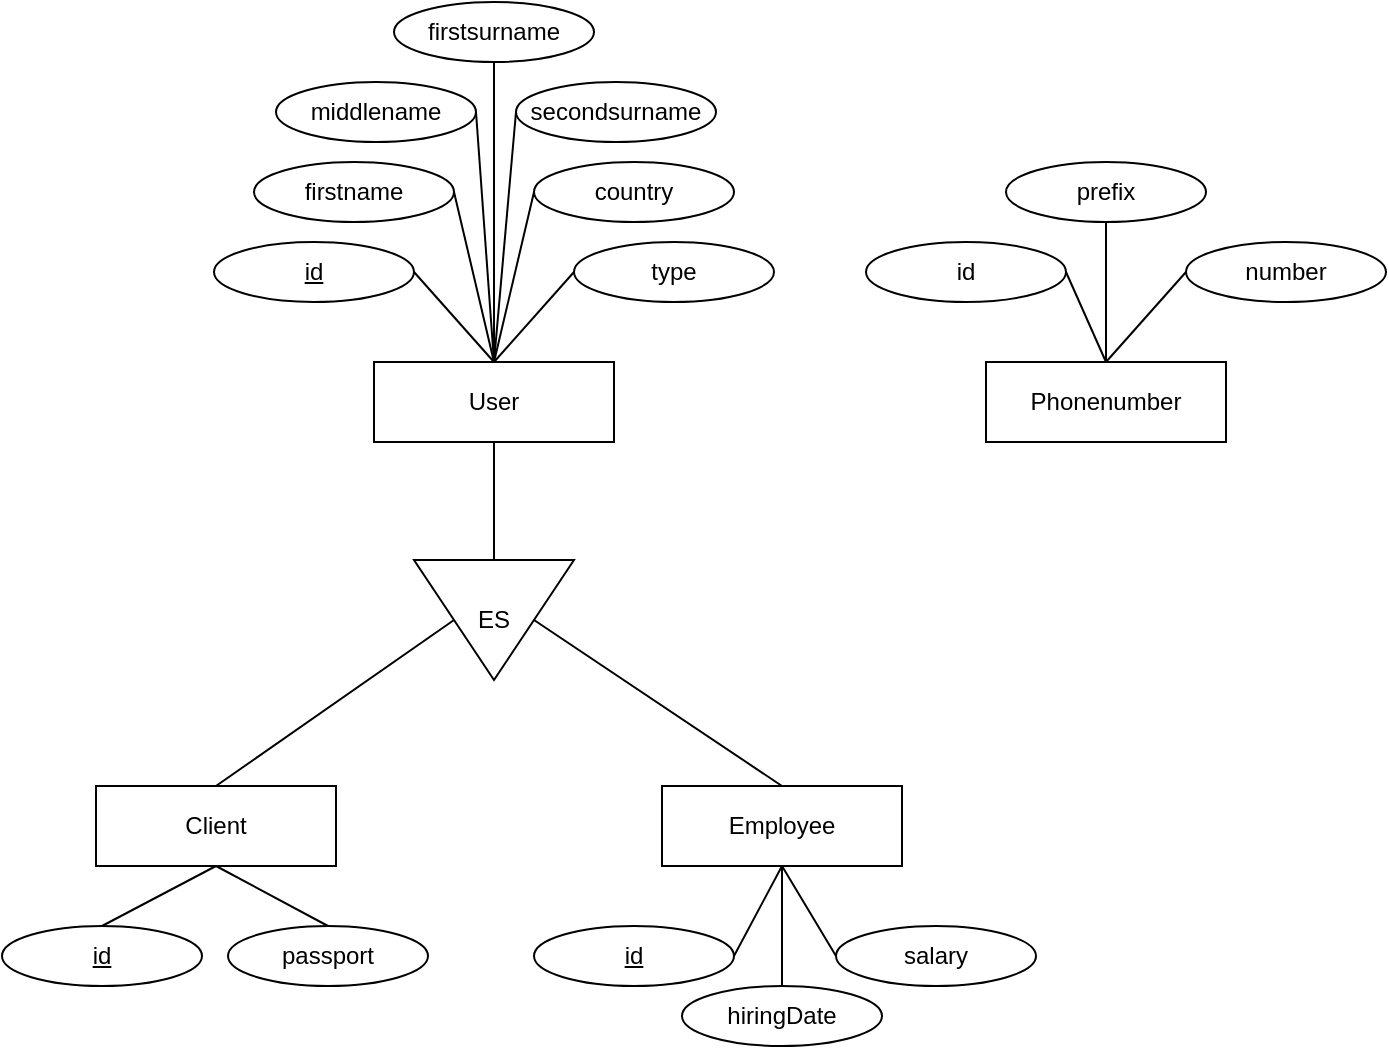 <mxfile version="14.6.13" type="device"><diagram id="Wq0CHLYfJIVre40bN7Jn" name="Page-1"><mxGraphModel dx="1422" dy="822" grid="1" gridSize="10" guides="1" tooltips="1" connect="1" arrows="1" fold="1" page="1" pageScale="1" pageWidth="850" pageHeight="1100" math="0" shadow="0"><root><mxCell id="0"/><mxCell id="1" parent="0"/><mxCell id="gQcY6GeEsv4cqj9o24mt-2" value="&lt;u&gt;id&lt;/u&gt;" style="ellipse;whiteSpace=wrap;html=1;" vertex="1" parent="1"><mxGeometry x="159" y="260" width="100" height="30" as="geometry"/></mxCell><mxCell id="gQcY6GeEsv4cqj9o24mt-3" value="User" style="rounded=0;whiteSpace=wrap;html=1;" vertex="1" parent="1"><mxGeometry x="239" y="320" width="120" height="40" as="geometry"/></mxCell><mxCell id="gQcY6GeEsv4cqj9o24mt-4" value="firstname" style="ellipse;whiteSpace=wrap;html=1;" vertex="1" parent="1"><mxGeometry x="179" y="220" width="100" height="30" as="geometry"/></mxCell><mxCell id="gQcY6GeEsv4cqj9o24mt-5" value="middlename" style="ellipse;whiteSpace=wrap;html=1;" vertex="1" parent="1"><mxGeometry x="190" y="180" width="100" height="30" as="geometry"/></mxCell><mxCell id="gQcY6GeEsv4cqj9o24mt-6" value="type" style="ellipse;whiteSpace=wrap;html=1;" vertex="1" parent="1"><mxGeometry x="339" y="260" width="100" height="30" as="geometry"/></mxCell><mxCell id="gQcY6GeEsv4cqj9o24mt-7" value="Phonenumber" style="rounded=0;whiteSpace=wrap;html=1;" vertex="1" parent="1"><mxGeometry x="545" y="320" width="120" height="40" as="geometry"/></mxCell><mxCell id="gQcY6GeEsv4cqj9o24mt-8" value="id" style="ellipse;whiteSpace=wrap;html=1;" vertex="1" parent="1"><mxGeometry x="485" y="260" width="100" height="30" as="geometry"/></mxCell><mxCell id="gQcY6GeEsv4cqj9o24mt-9" value="prefix" style="ellipse;whiteSpace=wrap;html=1;" vertex="1" parent="1"><mxGeometry x="555" y="220" width="100" height="30" as="geometry"/></mxCell><mxCell id="gQcY6GeEsv4cqj9o24mt-10" value="number" style="ellipse;whiteSpace=wrap;html=1;" vertex="1" parent="1"><mxGeometry x="645" y="260" width="100" height="30" as="geometry"/></mxCell><mxCell id="gQcY6GeEsv4cqj9o24mt-11" value="" style="endArrow=none;html=1;entryX=0.5;entryY=1;entryDx=0;entryDy=0;exitX=0.5;exitY=0;exitDx=0;exitDy=0;" edge="1" parent="1" source="gQcY6GeEsv4cqj9o24mt-7" target="gQcY6GeEsv4cqj9o24mt-9"><mxGeometry width="50" height="50" relative="1" as="geometry"><mxPoint x="665" y="450" as="sourcePoint"/><mxPoint x="715" y="400" as="targetPoint"/></mxGeometry></mxCell><mxCell id="gQcY6GeEsv4cqj9o24mt-12" value="" style="endArrow=none;html=1;entryX=1;entryY=0.5;entryDx=0;entryDy=0;exitX=0.5;exitY=0;exitDx=0;exitDy=0;" edge="1" parent="1" source="gQcY6GeEsv4cqj9o24mt-7" target="gQcY6GeEsv4cqj9o24mt-8"><mxGeometry width="50" height="50" relative="1" as="geometry"><mxPoint x="665" y="450" as="sourcePoint"/><mxPoint x="715" y="400" as="targetPoint"/></mxGeometry></mxCell><mxCell id="gQcY6GeEsv4cqj9o24mt-13" value="" style="endArrow=none;html=1;entryX=0;entryY=0.5;entryDx=0;entryDy=0;exitX=0.5;exitY=0;exitDx=0;exitDy=0;" edge="1" parent="1" source="gQcY6GeEsv4cqj9o24mt-7" target="gQcY6GeEsv4cqj9o24mt-10"><mxGeometry width="50" height="50" relative="1" as="geometry"><mxPoint x="665" y="450" as="sourcePoint"/><mxPoint x="715" y="400" as="targetPoint"/></mxGeometry></mxCell><mxCell id="gQcY6GeEsv4cqj9o24mt-14" value="" style="endArrow=none;html=1;entryX=1;entryY=0.5;entryDx=0;entryDy=0;exitX=0.5;exitY=0;exitDx=0;exitDy=0;" edge="1" parent="1" source="gQcY6GeEsv4cqj9o24mt-3" target="gQcY6GeEsv4cqj9o24mt-5"><mxGeometry width="50" height="50" relative="1" as="geometry"><mxPoint x="629" y="450" as="sourcePoint"/><mxPoint x="679" y="400" as="targetPoint"/></mxGeometry></mxCell><mxCell id="gQcY6GeEsv4cqj9o24mt-15" value="country" style="ellipse;whiteSpace=wrap;html=1;" vertex="1" parent="1"><mxGeometry x="319" y="220" width="100" height="30" as="geometry"/></mxCell><mxCell id="gQcY6GeEsv4cqj9o24mt-16" value="" style="endArrow=none;html=1;entryX=1;entryY=0.5;entryDx=0;entryDy=0;exitX=0.5;exitY=0;exitDx=0;exitDy=0;" edge="1" parent="1" source="gQcY6GeEsv4cqj9o24mt-3" target="gQcY6GeEsv4cqj9o24mt-4"><mxGeometry width="50" height="50" relative="1" as="geometry"><mxPoint x="629" y="450" as="sourcePoint"/><mxPoint x="679" y="400" as="targetPoint"/></mxGeometry></mxCell><mxCell id="gQcY6GeEsv4cqj9o24mt-17" value="" style="endArrow=none;html=1;entryX=0;entryY=0.5;entryDx=0;entryDy=0;exitX=0.5;exitY=0;exitDx=0;exitDy=0;" edge="1" parent="1" source="gQcY6GeEsv4cqj9o24mt-3" target="gQcY6GeEsv4cqj9o24mt-15"><mxGeometry width="50" height="50" relative="1" as="geometry"><mxPoint x="629" y="450" as="sourcePoint"/><mxPoint x="679" y="400" as="targetPoint"/></mxGeometry></mxCell><mxCell id="gQcY6GeEsv4cqj9o24mt-18" value="" style="endArrow=none;html=1;entryX=0;entryY=0.5;entryDx=0;entryDy=0;exitX=0.5;exitY=0;exitDx=0;exitDy=0;" edge="1" parent="1" source="gQcY6GeEsv4cqj9o24mt-3" target="gQcY6GeEsv4cqj9o24mt-6"><mxGeometry width="50" height="50" relative="1" as="geometry"><mxPoint x="629" y="450" as="sourcePoint"/><mxPoint x="679" y="400" as="targetPoint"/></mxGeometry></mxCell><mxCell id="gQcY6GeEsv4cqj9o24mt-19" value="" style="endArrow=none;html=1;entryX=1;entryY=0.5;entryDx=0;entryDy=0;exitX=0.5;exitY=0;exitDx=0;exitDy=0;" edge="1" parent="1" source="gQcY6GeEsv4cqj9o24mt-3" target="gQcY6GeEsv4cqj9o24mt-2"><mxGeometry width="50" height="50" relative="1" as="geometry"><mxPoint x="629" y="450" as="sourcePoint"/><mxPoint x="679" y="400" as="targetPoint"/></mxGeometry></mxCell><mxCell id="gQcY6GeEsv4cqj9o24mt-26" value="ES" style="triangle;whiteSpace=wrap;html=1;direction=south;" vertex="1" parent="1"><mxGeometry x="259" y="419" width="80" height="60" as="geometry"/></mxCell><mxCell id="gQcY6GeEsv4cqj9o24mt-27" value="" style="endArrow=none;html=1;entryX=0.5;entryY=1;entryDx=0;entryDy=0;exitX=0;exitY=0.5;exitDx=0;exitDy=0;" edge="1" parent="1" source="gQcY6GeEsv4cqj9o24mt-26" target="gQcY6GeEsv4cqj9o24mt-3"><mxGeometry width="50" height="50" relative="1" as="geometry"><mxPoint x="629" y="450" as="sourcePoint"/><mxPoint x="679" y="400" as="targetPoint"/></mxGeometry></mxCell><mxCell id="gQcY6GeEsv4cqj9o24mt-28" value="Client" style="rounded=0;whiteSpace=wrap;html=1;" vertex="1" parent="1"><mxGeometry x="100" y="532" width="120" height="40" as="geometry"/></mxCell><mxCell id="gQcY6GeEsv4cqj9o24mt-29" value="Employee" style="rounded=0;whiteSpace=wrap;html=1;" vertex="1" parent="1"><mxGeometry x="383" y="532" width="120" height="40" as="geometry"/></mxCell><mxCell id="gQcY6GeEsv4cqj9o24mt-30" value="" style="endArrow=none;html=1;exitX=0.5;exitY=0;exitDx=0;exitDy=0;entryX=0.5;entryY=0;entryDx=0;entryDy=0;" edge="1" parent="1" source="gQcY6GeEsv4cqj9o24mt-26" target="gQcY6GeEsv4cqj9o24mt-29"><mxGeometry width="50" height="50" relative="1" as="geometry"><mxPoint x="629" y="450" as="sourcePoint"/><mxPoint x="679" y="400" as="targetPoint"/></mxGeometry></mxCell><mxCell id="gQcY6GeEsv4cqj9o24mt-31" value="" style="endArrow=none;html=1;entryX=0.5;entryY=1;entryDx=0;entryDy=0;exitX=0.5;exitY=0;exitDx=0;exitDy=0;" edge="1" parent="1" source="gQcY6GeEsv4cqj9o24mt-28" target="gQcY6GeEsv4cqj9o24mt-26"><mxGeometry width="50" height="50" relative="1" as="geometry"><mxPoint x="629" y="450" as="sourcePoint"/><mxPoint x="679" y="400" as="targetPoint"/></mxGeometry></mxCell><mxCell id="gQcY6GeEsv4cqj9o24mt-32" value="&lt;u&gt;id&lt;/u&gt;" style="ellipse;whiteSpace=wrap;html=1;" vertex="1" parent="1"><mxGeometry x="53" y="602" width="100" height="30" as="geometry"/></mxCell><mxCell id="gQcY6GeEsv4cqj9o24mt-33" value="passport" style="ellipse;whiteSpace=wrap;html=1;" vertex="1" parent="1"><mxGeometry x="166" y="602" width="100" height="30" as="geometry"/></mxCell><mxCell id="gQcY6GeEsv4cqj9o24mt-34" value="" style="endArrow=none;html=1;exitX=0.5;exitY=0;exitDx=0;exitDy=0;entryX=0.5;entryY=1;entryDx=0;entryDy=0;" edge="1" parent="1" source="gQcY6GeEsv4cqj9o24mt-33" target="gQcY6GeEsv4cqj9o24mt-28"><mxGeometry width="50" height="50" relative="1" as="geometry"><mxPoint x="590" y="412" as="sourcePoint"/><mxPoint x="640" y="362" as="targetPoint"/></mxGeometry></mxCell><mxCell id="gQcY6GeEsv4cqj9o24mt-35" value="" style="endArrow=none;html=1;exitX=0.5;exitY=0;exitDx=0;exitDy=0;" edge="1" parent="1" source="gQcY6GeEsv4cqj9o24mt-32"><mxGeometry width="50" height="50" relative="1" as="geometry"><mxPoint x="590" y="412" as="sourcePoint"/><mxPoint x="160" y="572" as="targetPoint"/></mxGeometry></mxCell><mxCell id="gQcY6GeEsv4cqj9o24mt-36" value="&lt;u&gt;id&lt;/u&gt;" style="ellipse;whiteSpace=wrap;html=1;" vertex="1" parent="1"><mxGeometry x="319" y="602" width="100" height="30" as="geometry"/></mxCell><mxCell id="gQcY6GeEsv4cqj9o24mt-37" value="salary" style="ellipse;whiteSpace=wrap;html=1;" vertex="1" parent="1"><mxGeometry x="470" y="602" width="100" height="30" as="geometry"/></mxCell><mxCell id="gQcY6GeEsv4cqj9o24mt-38" value="hiringDate" style="ellipse;whiteSpace=wrap;html=1;" vertex="1" parent="1"><mxGeometry x="393" y="632" width="100" height="30" as="geometry"/></mxCell><mxCell id="gQcY6GeEsv4cqj9o24mt-39" value="" style="endArrow=none;html=1;exitX=0.5;exitY=1;exitDx=0;exitDy=0;entryX=1;entryY=0.5;entryDx=0;entryDy=0;" edge="1" parent="1" source="gQcY6GeEsv4cqj9o24mt-29" target="gQcY6GeEsv4cqj9o24mt-36"><mxGeometry width="50" height="50" relative="1" as="geometry"><mxPoint x="570" y="450" as="sourcePoint"/><mxPoint x="620" y="400" as="targetPoint"/></mxGeometry></mxCell><mxCell id="gQcY6GeEsv4cqj9o24mt-40" value="" style="endArrow=none;html=1;exitX=0.5;exitY=1;exitDx=0;exitDy=0;entryX=0;entryY=0.5;entryDx=0;entryDy=0;" edge="1" parent="1" source="gQcY6GeEsv4cqj9o24mt-29" target="gQcY6GeEsv4cqj9o24mt-37"><mxGeometry width="50" height="50" relative="1" as="geometry"><mxPoint x="570" y="450" as="sourcePoint"/><mxPoint x="620" y="400" as="targetPoint"/></mxGeometry></mxCell><mxCell id="gQcY6GeEsv4cqj9o24mt-41" value="" style="endArrow=none;html=1;exitX=0.5;exitY=1;exitDx=0;exitDy=0;entryX=0.5;entryY=0;entryDx=0;entryDy=0;" edge="1" parent="1" source="gQcY6GeEsv4cqj9o24mt-29" target="gQcY6GeEsv4cqj9o24mt-38"><mxGeometry width="50" height="50" relative="1" as="geometry"><mxPoint x="570" y="450" as="sourcePoint"/><mxPoint x="620" y="400" as="targetPoint"/></mxGeometry></mxCell><mxCell id="gQcY6GeEsv4cqj9o24mt-42" value="secondsurname" style="ellipse;whiteSpace=wrap;html=1;" vertex="1" parent="1"><mxGeometry x="310" y="180" width="100" height="30" as="geometry"/></mxCell><mxCell id="gQcY6GeEsv4cqj9o24mt-43" value="" style="endArrow=none;html=1;entryX=0;entryY=0.5;entryDx=0;entryDy=0;exitX=0.5;exitY=0;exitDx=0;exitDy=0;" edge="1" parent="1" source="gQcY6GeEsv4cqj9o24mt-3" target="gQcY6GeEsv4cqj9o24mt-42"><mxGeometry width="50" height="50" relative="1" as="geometry"><mxPoint x="570" y="450" as="sourcePoint"/><mxPoint x="620" y="400" as="targetPoint"/></mxGeometry></mxCell><mxCell id="gQcY6GeEsv4cqj9o24mt-44" value="firstsurname" style="ellipse;whiteSpace=wrap;html=1;" vertex="1" parent="1"><mxGeometry x="249" y="140" width="100" height="30" as="geometry"/></mxCell><mxCell id="gQcY6GeEsv4cqj9o24mt-45" value="" style="endArrow=none;html=1;entryX=0.5;entryY=1;entryDx=0;entryDy=0;exitX=0.5;exitY=0;exitDx=0;exitDy=0;" edge="1" parent="1" source="gQcY6GeEsv4cqj9o24mt-3" target="gQcY6GeEsv4cqj9o24mt-44"><mxGeometry width="50" height="50" relative="1" as="geometry"><mxPoint x="570" y="450" as="sourcePoint"/><mxPoint x="620" y="400" as="targetPoint"/></mxGeometry></mxCell></root></mxGraphModel></diagram></mxfile>